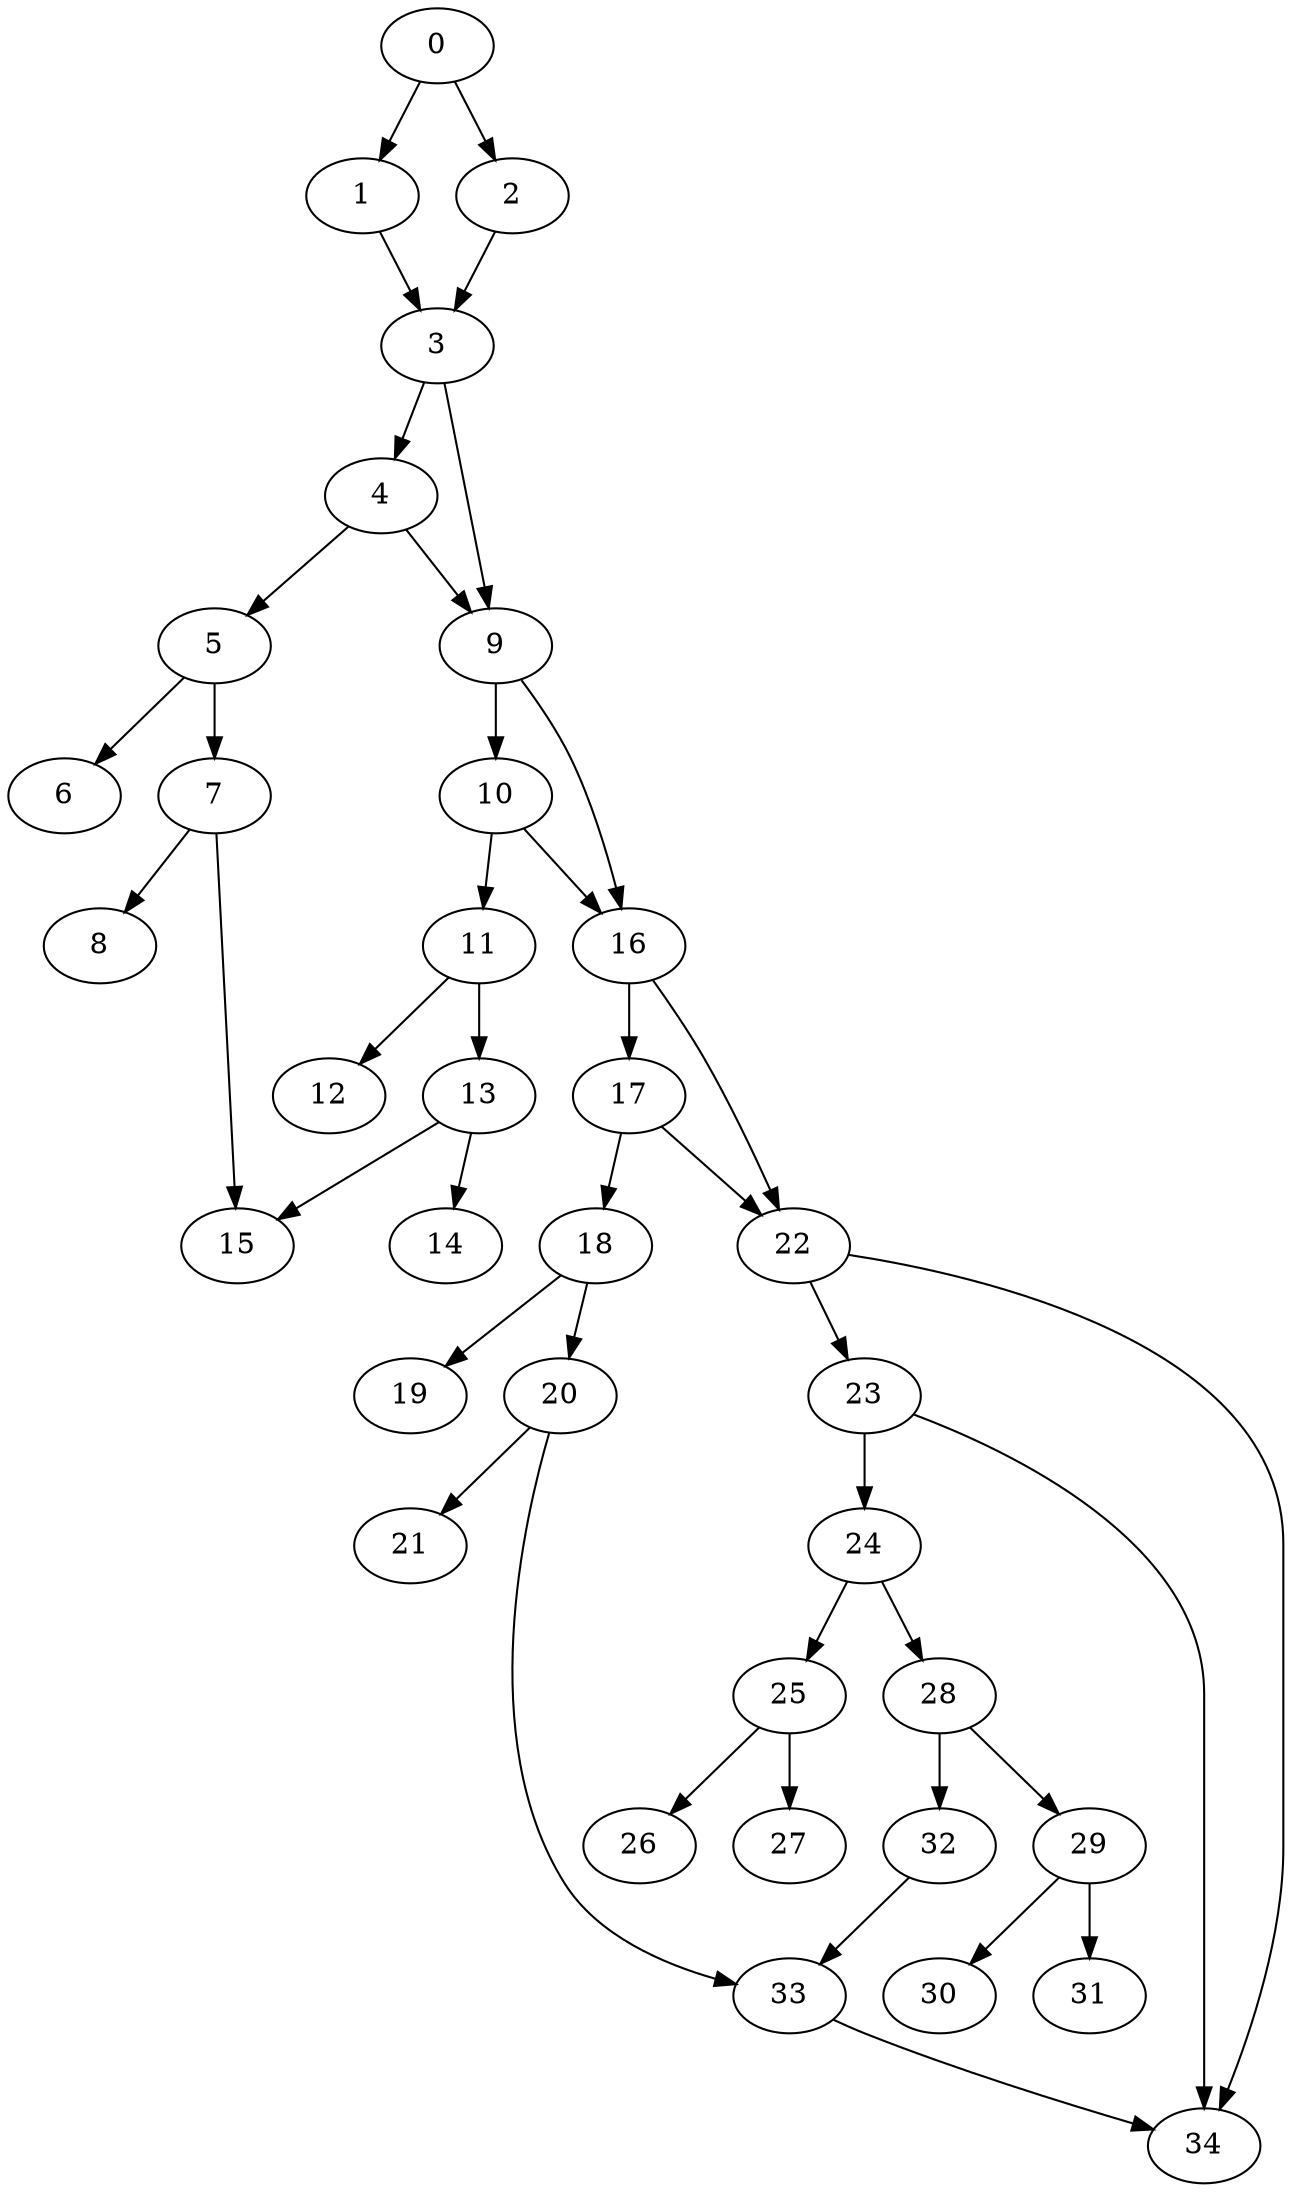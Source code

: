 digraph {
	0
	1
	2
	3
	4
	5
	6
	7
	8
	9
	10
	11
	12
	13
	14
	15
	16
	17
	18
	19
	20
	21
	22
	23
	24
	25
	26
	27
	28
	29
	30
	31
	32
	33
	34
	0 -> 2
	10 -> 11
	29 -> 30
	20 -> 33
	32 -> 33
	7 -> 8
	9 -> 16
	10 -> 16
	3 -> 4
	5 -> 6
	18 -> 19
	16 -> 22
	17 -> 22
	24 -> 28
	0 -> 1
	1 -> 3
	2 -> 3
	24 -> 25
	29 -> 31
	28 -> 32
	22 -> 34
	23 -> 34
	33 -> 34
	4 -> 5
	9 -> 10
	25 -> 26
	3 -> 9
	4 -> 9
	13 -> 14
	7 -> 15
	13 -> 15
	17 -> 18
	20 -> 21
	25 -> 27
	28 -> 29
	5 -> 7
	11 -> 13
	16 -> 17
	18 -> 20
	23 -> 24
	11 -> 12
	22 -> 23
}
